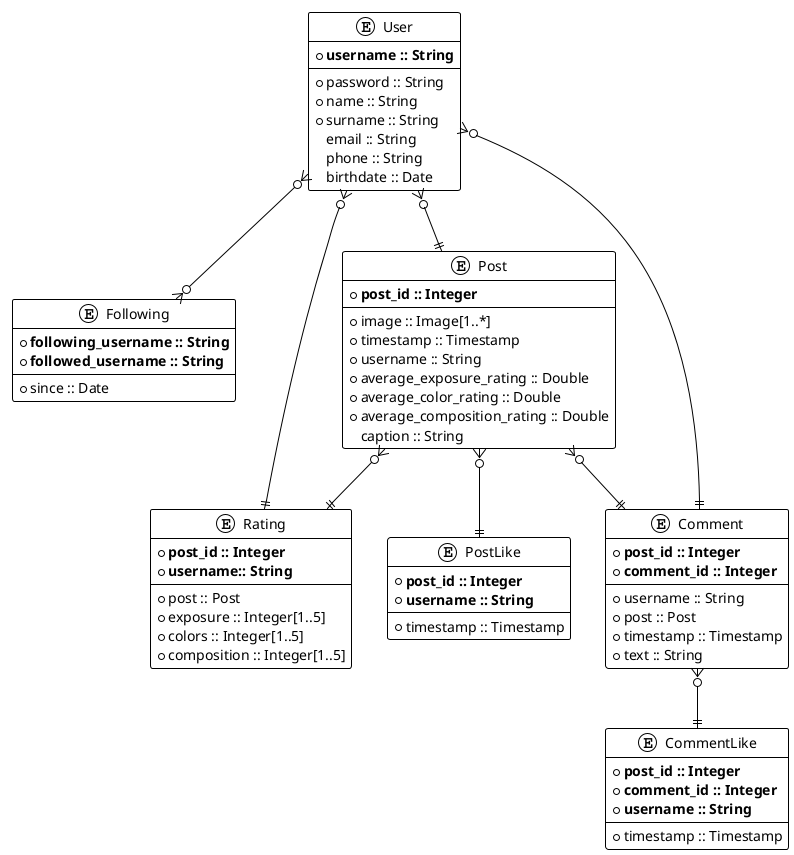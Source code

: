 @startuml Lipho DB ER Diagram
!theme plain

entity User {
    * **username :: String**
    --
    * password :: String
    * name :: String
    * surname :: String
    email :: String
    phone :: String
    birthdate :: Date
}

entity Following {
    * **following_username :: String**
    * **followed_username :: String**
    --
    * since :: Date
}

entity Post {
    * **post_id :: Integer**
    --
    * image :: Image[1..*]
    * timestamp :: Timestamp
    * username :: String
    * average_exposure_rating :: Double
    * average_color_rating :: Double
    * average_composition_rating :: Double
    caption :: String
}

entity PostLike {
    * **post_id :: Integer**
    * **username :: String**
    --
    * timestamp :: Timestamp
}

entity Rating {
    * **post_id :: Integer**
    * **username:: String**
    --
    * post :: Post
    * exposure :: Integer[1..5]
    * colors :: Integer[1..5]
    * composition :: Integer[1..5]
}

entity Comment {
    * **post_id :: Integer**
    * **comment_id :: Integer**
    --
    * username :: String
    * post :: Post
    * timestamp :: Timestamp
    * text :: String
}

entity CommentLike {
    * **post_id :: Integer**
    * **comment_id :: Integer**
    * **username :: String**
    --
    * timestamp :: Timestamp
}

User }o--o{ Following
User }o--|| Post
Post }o--|| Rating
Post }o--|| Comment
Post }o--|| PostLike
Rating ||--o{ User
Comment ||--o{ User
Comment }o--|| CommentLike

@enduml